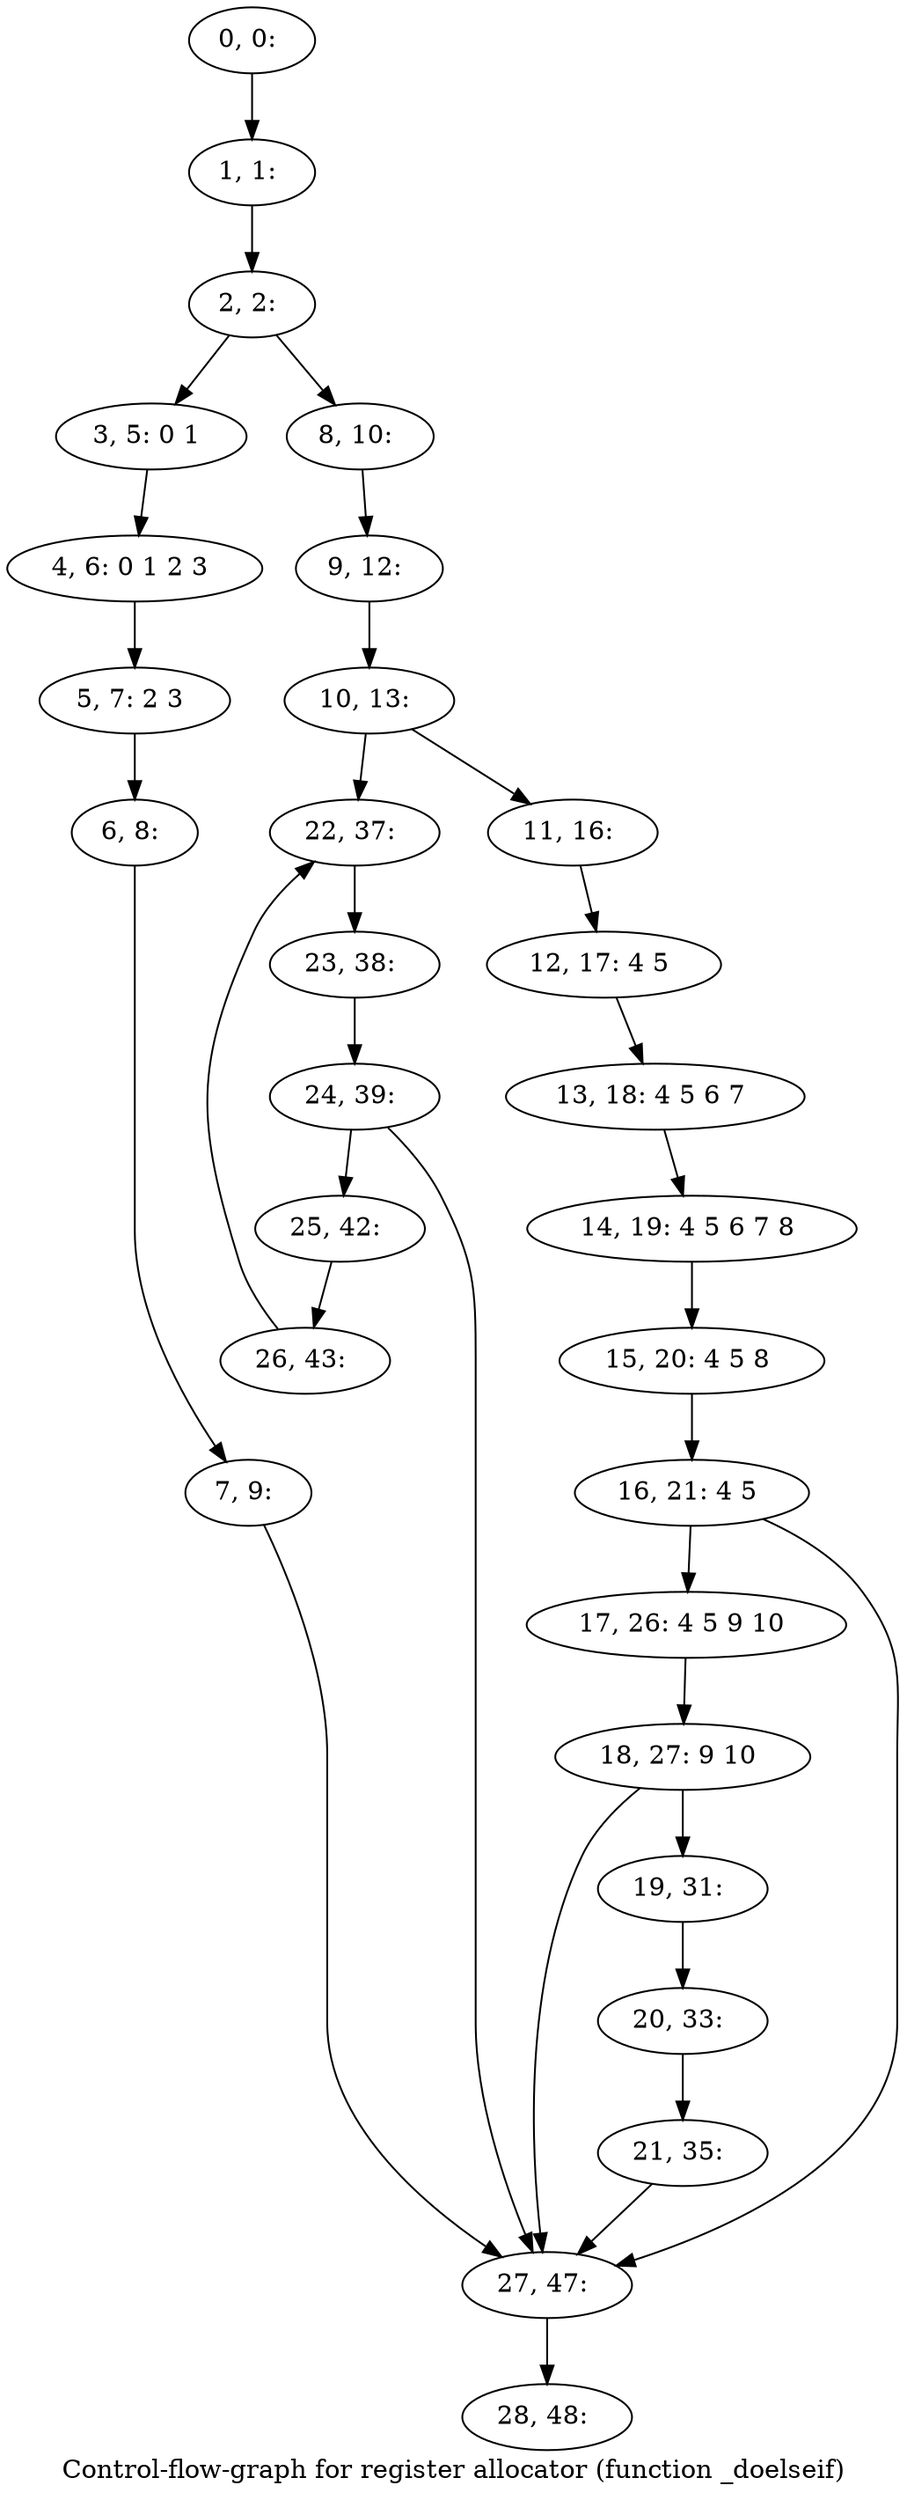digraph G {
graph [label="Control-flow-graph for register allocator (function _doelseif)"]
0[label="0, 0: "];
1[label="1, 1: "];
2[label="2, 2: "];
3[label="3, 5: 0 1 "];
4[label="4, 6: 0 1 2 3 "];
5[label="5, 7: 2 3 "];
6[label="6, 8: "];
7[label="7, 9: "];
8[label="8, 10: "];
9[label="9, 12: "];
10[label="10, 13: "];
11[label="11, 16: "];
12[label="12, 17: 4 5 "];
13[label="13, 18: 4 5 6 7 "];
14[label="14, 19: 4 5 6 7 8 "];
15[label="15, 20: 4 5 8 "];
16[label="16, 21: 4 5 "];
17[label="17, 26: 4 5 9 10 "];
18[label="18, 27: 9 10 "];
19[label="19, 31: "];
20[label="20, 33: "];
21[label="21, 35: "];
22[label="22, 37: "];
23[label="23, 38: "];
24[label="24, 39: "];
25[label="25, 42: "];
26[label="26, 43: "];
27[label="27, 47: "];
28[label="28, 48: "];
0->1 ;
1->2 ;
2->3 ;
2->8 ;
3->4 ;
4->5 ;
5->6 ;
6->7 ;
7->27 ;
8->9 ;
9->10 ;
10->11 ;
10->22 ;
11->12 ;
12->13 ;
13->14 ;
14->15 ;
15->16 ;
16->17 ;
16->27 ;
17->18 ;
18->19 ;
18->27 ;
19->20 ;
20->21 ;
21->27 ;
22->23 ;
23->24 ;
24->25 ;
24->27 ;
25->26 ;
26->22 ;
27->28 ;
}
